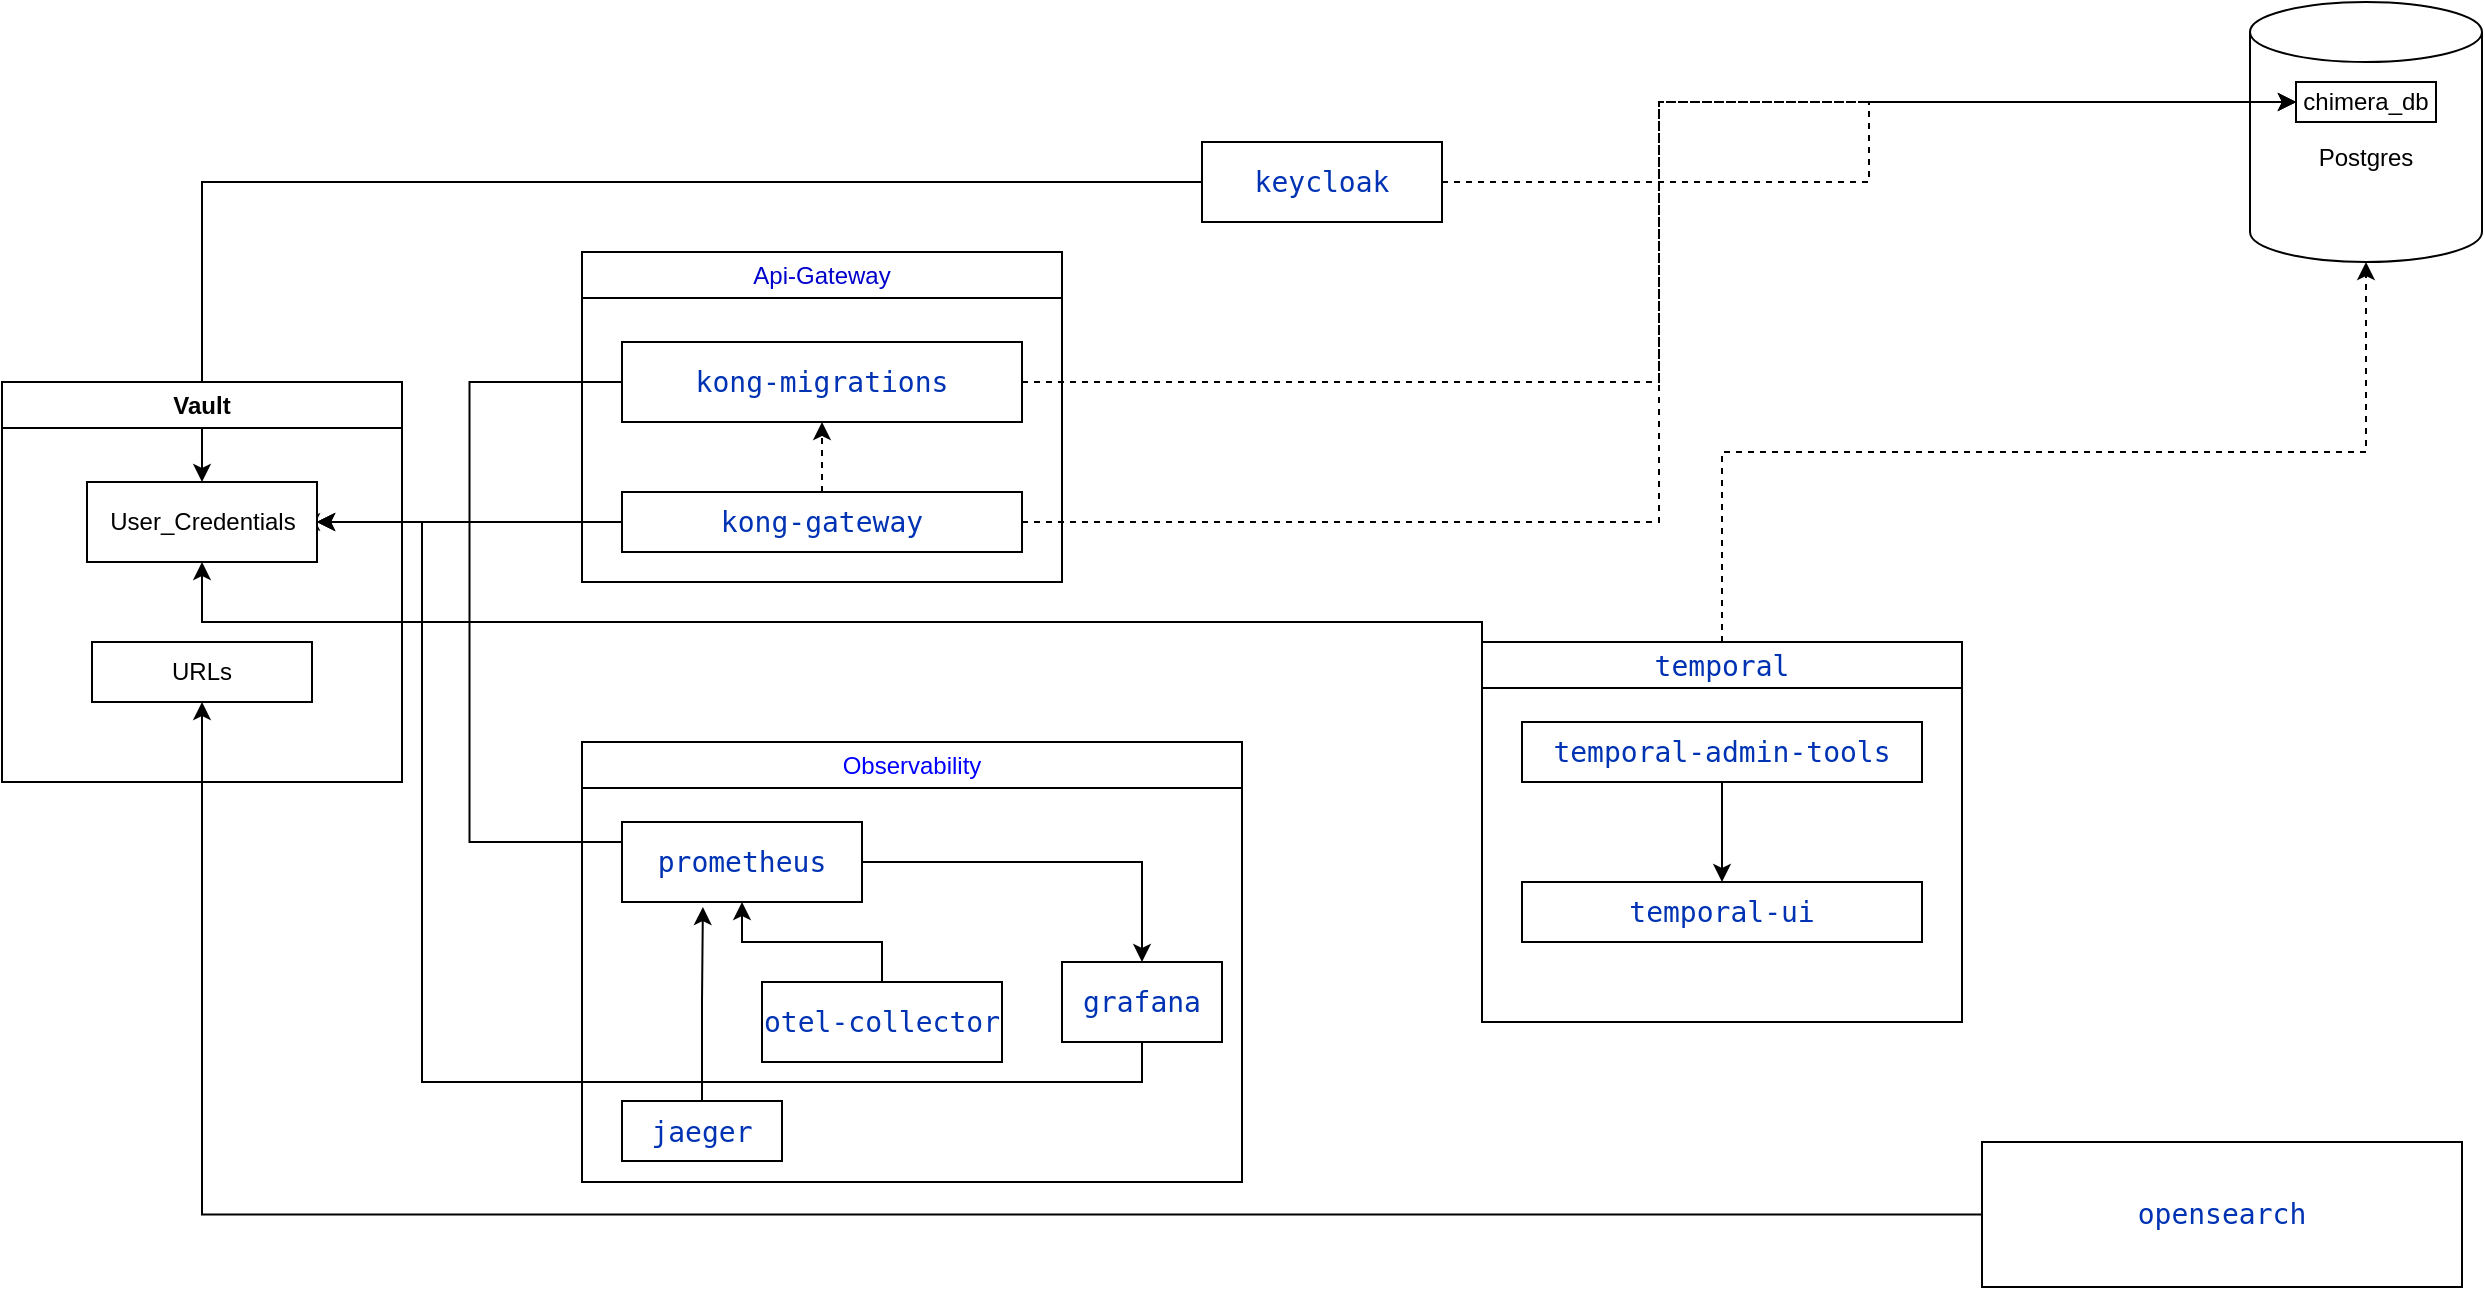 <mxfile version="26.0.16">
  <diagram name="Page-1" id="F5dg0ylDk_RJSr3__Lnu">
    <mxGraphModel dx="2267" dy="889" grid="1" gridSize="10" guides="1" tooltips="1" connect="1" arrows="1" fold="1" page="1" pageScale="1" pageWidth="827" pageHeight="1169" math="0" shadow="0">
      <root>
        <mxCell id="0" />
        <mxCell id="1" parent="0" />
        <mxCell id="vYYXMtTBXLeFyRnoxI34-2" value="Postgres" style="shape=cylinder3;whiteSpace=wrap;html=1;boundedLbl=1;backgroundOutline=1;size=15;" vertex="1" parent="1">
          <mxGeometry x="344" y="30" width="116" height="130" as="geometry" />
        </mxCell>
        <mxCell id="vYYXMtTBXLeFyRnoxI34-46" style="edgeStyle=orthogonalEdgeStyle;rounded=0;orthogonalLoop=1;jettySize=auto;html=1;exitX=0;exitY=0.5;exitDx=0;exitDy=0;" edge="1" parent="1" source="vYYXMtTBXLeFyRnoxI34-10" target="vYYXMtTBXLeFyRnoxI34-43">
          <mxGeometry relative="1" as="geometry" />
        </mxCell>
        <mxCell id="vYYXMtTBXLeFyRnoxI34-10" value="&lt;div style=&quot;text-align: start; background-color: rgb(255, 255, 255); color: rgb(8, 8, 8);&quot;&gt;&lt;pre style=&quot;font-family: &amp;quot;JetBrains Mono&amp;quot;, monospace; font-size: 10.5pt;&quot;&gt;&lt;span style=&quot;color: rgb(0, 51, 179);&quot;&gt;keycloak&lt;/span&gt;&lt;/pre&gt;&lt;/div&gt;" style="rounded=0;whiteSpace=wrap;html=1;" vertex="1" parent="1">
          <mxGeometry x="-180" y="100" width="120" height="40" as="geometry" />
        </mxCell>
        <mxCell id="vYYXMtTBXLeFyRnoxI34-40" style="edgeStyle=orthogonalEdgeStyle;rounded=0;orthogonalLoop=1;jettySize=auto;html=1;entryX=0.5;entryY=1;entryDx=0;entryDy=0;" edge="1" parent="1" source="vYYXMtTBXLeFyRnoxI34-13" target="vYYXMtTBXLeFyRnoxI34-42">
          <mxGeometry relative="1" as="geometry">
            <mxPoint x="-682.5" y="360" as="targetPoint" />
          </mxGeometry>
        </mxCell>
        <mxCell id="vYYXMtTBXLeFyRnoxI34-13" value="&lt;div style=&quot;text-align: start; background-color: rgb(255, 255, 255); color: rgb(8, 8, 8);&quot;&gt;&lt;pre style=&quot;font-family: &amp;quot;JetBrains Mono&amp;quot;, monospace; font-size: 10.5pt;&quot;&gt;&lt;span style=&quot;color: rgb(0, 51, 179);&quot;&gt;opensearch&lt;/span&gt;&lt;/pre&gt;&lt;/div&gt;" style="rounded=0;whiteSpace=wrap;html=1;" vertex="1" parent="1">
          <mxGeometry x="210" y="600" width="240" height="72.5" as="geometry" />
        </mxCell>
        <mxCell id="vYYXMtTBXLeFyRnoxI34-48" style="edgeStyle=orthogonalEdgeStyle;rounded=0;orthogonalLoop=1;jettySize=auto;html=1;exitX=0;exitY=0;exitDx=0;exitDy=0;entryX=0.5;entryY=1;entryDx=0;entryDy=0;" edge="1" parent="1" source="vYYXMtTBXLeFyRnoxI34-15" target="vYYXMtTBXLeFyRnoxI34-43">
          <mxGeometry relative="1" as="geometry">
            <Array as="points">
              <mxPoint x="-40" y="340" />
              <mxPoint x="-680" y="340" />
            </Array>
          </mxGeometry>
        </mxCell>
        <mxCell id="vYYXMtTBXLeFyRnoxI34-15" value="&lt;div style=&quot;font-weight: 400; text-align: start; background-color: rgb(255, 255, 255); color: rgb(8, 8, 8);&quot;&gt;&lt;pre style=&quot;font-family: &amp;quot;JetBrains Mono&amp;quot;, monospace; font-size: 10.5pt;&quot;&gt;&lt;span style=&quot;color: rgb(0, 51, 179);&quot;&gt;temporal&lt;/span&gt;&lt;/pre&gt;&lt;/div&gt;" style="swimlane;whiteSpace=wrap;html=1;" vertex="1" parent="1">
          <mxGeometry x="-40" y="350" width="240" height="190" as="geometry">
            <mxRectangle x="520" y="270" width="140" height="30" as="alternateBounds" />
          </mxGeometry>
        </mxCell>
        <mxCell id="vYYXMtTBXLeFyRnoxI34-20" value="" style="edgeStyle=orthogonalEdgeStyle;rounded=0;orthogonalLoop=1;jettySize=auto;html=1;" edge="1" parent="vYYXMtTBXLeFyRnoxI34-15" source="vYYXMtTBXLeFyRnoxI34-16" target="vYYXMtTBXLeFyRnoxI34-19">
          <mxGeometry relative="1" as="geometry" />
        </mxCell>
        <mxCell id="vYYXMtTBXLeFyRnoxI34-16" value="&lt;div style=&quot;text-align: start; background-color: rgb(255, 255, 255); color: rgb(8, 8, 8);&quot;&gt;&lt;pre style=&quot;font-family: &amp;quot;JetBrains Mono&amp;quot;, monospace; font-size: 10.5pt;&quot;&gt;&lt;span style=&quot;color: rgb(0, 51, 179);&quot;&gt;temporal-admin-tools&lt;/span&gt;&lt;/pre&gt;&lt;/div&gt;" style="rounded=0;whiteSpace=wrap;html=1;" vertex="1" parent="vYYXMtTBXLeFyRnoxI34-15">
          <mxGeometry x="20" y="40" width="200" height="30" as="geometry" />
        </mxCell>
        <mxCell id="vYYXMtTBXLeFyRnoxI34-19" value="&lt;div style=&quot;text-align: start; background-color: rgb(255, 255, 255); color: rgb(8, 8, 8);&quot;&gt;&lt;pre style=&quot;font-family: &amp;quot;JetBrains Mono&amp;quot;, monospace; font-size: 10.5pt;&quot;&gt;&lt;span style=&quot;color: rgb(0, 51, 179);&quot;&gt;temporal-ui&lt;/span&gt;&lt;/pre&gt;&lt;/div&gt;" style="whiteSpace=wrap;html=1;rounded=0;" vertex="1" parent="vYYXMtTBXLeFyRnoxI34-15">
          <mxGeometry x="20" y="120" width="200" height="30" as="geometry" />
        </mxCell>
        <mxCell id="vYYXMtTBXLeFyRnoxI34-21" value="&lt;span style=&quot;color: light-dark(rgb(0, 0, 204), rgb(237, 237, 237)); font-weight: normal;&quot;&gt;Api-Gateway&lt;/span&gt;" style="swimlane;whiteSpace=wrap;html=1;" vertex="1" parent="1">
          <mxGeometry x="-490" y="155" width="240" height="165" as="geometry" />
        </mxCell>
        <mxCell id="vYYXMtTBXLeFyRnoxI34-5" value="&lt;div style=&quot;text-align: start; background-color: rgb(255, 255, 255); color: rgb(8, 8, 8);&quot;&gt;&lt;pre style=&quot;font-family: &amp;quot;JetBrains Mono&amp;quot;, monospace; font-size: 10.5pt;&quot;&gt;&lt;span style=&quot;color: rgb(0, 51, 179);&quot;&gt;kong-migrations&lt;/span&gt;&lt;/pre&gt;&lt;/div&gt;" style="rounded=0;whiteSpace=wrap;html=1;" vertex="1" parent="vYYXMtTBXLeFyRnoxI34-21">
          <mxGeometry x="20" y="45" width="200" height="40" as="geometry" />
        </mxCell>
        <mxCell id="vYYXMtTBXLeFyRnoxI34-45" style="edgeStyle=orthogonalEdgeStyle;rounded=0;orthogonalLoop=1;jettySize=auto;html=1;exitX=0;exitY=0.5;exitDx=0;exitDy=0;" edge="1" parent="vYYXMtTBXLeFyRnoxI34-21" source="vYYXMtTBXLeFyRnoxI34-4">
          <mxGeometry relative="1" as="geometry">
            <mxPoint x="-140" y="135" as="targetPoint" />
          </mxGeometry>
        </mxCell>
        <mxCell id="vYYXMtTBXLeFyRnoxI34-4" value="&lt;div style=&quot;text-align: start; background-color: rgb(255, 255, 255); color: rgb(8, 8, 8);&quot;&gt;&lt;pre style=&quot;font-family: &amp;quot;JetBrains Mono&amp;quot;, monospace; font-size: 10.5pt;&quot;&gt;&lt;span style=&quot;color: rgb(0, 51, 179);&quot;&gt;kong-gateway&lt;/span&gt;&lt;/pre&gt;&lt;/div&gt;" style="rounded=0;whiteSpace=wrap;html=1;" vertex="1" parent="vYYXMtTBXLeFyRnoxI34-21">
          <mxGeometry x="20" y="120" width="200" height="30" as="geometry" />
        </mxCell>
        <mxCell id="vYYXMtTBXLeFyRnoxI34-6" value="" style="endArrow=classic;html=1;rounded=0;entryX=0.5;entryY=1;entryDx=0;entryDy=0;exitX=0.5;exitY=0;exitDx=0;exitDy=0;dashed=1;" edge="1" parent="vYYXMtTBXLeFyRnoxI34-21" source="vYYXMtTBXLeFyRnoxI34-4" target="vYYXMtTBXLeFyRnoxI34-5">
          <mxGeometry width="50" height="50" relative="1" as="geometry">
            <mxPoint x="-330" y="139" as="sourcePoint" />
            <mxPoint x="-310" y="90" as="targetPoint" />
          </mxGeometry>
        </mxCell>
        <mxCell id="vYYXMtTBXLeFyRnoxI34-22" value="&lt;span style=&quot;font-weight: normal; color: rgb(0, 0, 255);&quot;&gt;Observability&lt;/span&gt;" style="swimlane;whiteSpace=wrap;html=1;" vertex="1" parent="1">
          <mxGeometry x="-490" y="400" width="330" height="220" as="geometry" />
        </mxCell>
        <mxCell id="vYYXMtTBXLeFyRnoxI34-27" style="edgeStyle=orthogonalEdgeStyle;rounded=0;orthogonalLoop=1;jettySize=auto;html=1;exitX=1;exitY=0.5;exitDx=0;exitDy=0;" edge="1" parent="vYYXMtTBXLeFyRnoxI34-22" source="vYYXMtTBXLeFyRnoxI34-8" target="vYYXMtTBXLeFyRnoxI34-7">
          <mxGeometry relative="1" as="geometry" />
        </mxCell>
        <mxCell id="vYYXMtTBXLeFyRnoxI34-8" value="&lt;div style=&quot;text-align: start; background-color: rgb(255, 255, 255); color: rgb(8, 8, 8);&quot;&gt;&lt;pre style=&quot;font-family: &amp;quot;JetBrains Mono&amp;quot;, monospace; font-size: 10.5pt;&quot;&gt;&lt;span style=&quot;color: rgb(0, 51, 179);&quot;&gt;prometheus&lt;/span&gt;&lt;/pre&gt;&lt;/div&gt;" style="rounded=0;whiteSpace=wrap;html=1;" vertex="1" parent="vYYXMtTBXLeFyRnoxI34-22">
          <mxGeometry x="20" y="40" width="120" height="40" as="geometry" />
        </mxCell>
        <mxCell id="vYYXMtTBXLeFyRnoxI34-12" value="&lt;div style=&quot;text-align: start; background-color: rgb(255, 255, 255); color: rgb(8, 8, 8);&quot;&gt;&lt;pre style=&quot;font-family: &amp;quot;JetBrains Mono&amp;quot;, monospace; font-size: 10.5pt;&quot;&gt;&lt;span style=&quot;color: rgb(0, 51, 179);&quot;&gt;jaeger&lt;/span&gt;&lt;/pre&gt;&lt;/div&gt;" style="rounded=0;whiteSpace=wrap;html=1;" vertex="1" parent="vYYXMtTBXLeFyRnoxI34-22">
          <mxGeometry x="20" y="179.5" width="80" height="30" as="geometry" />
        </mxCell>
        <mxCell id="vYYXMtTBXLeFyRnoxI34-7" value="&lt;div style=&quot;text-align: start; background-color: rgb(255, 255, 255); color: rgb(8, 8, 8);&quot;&gt;&lt;pre style=&quot;font-family: &amp;quot;JetBrains Mono&amp;quot;, monospace; font-size: 10.5pt;&quot;&gt;&lt;span style=&quot;color: rgb(0, 51, 179);&quot;&gt;grafana&lt;/span&gt;&lt;/pre&gt;&lt;/div&gt;" style="rounded=0;whiteSpace=wrap;html=1;" vertex="1" parent="vYYXMtTBXLeFyRnoxI34-22">
          <mxGeometry x="240" y="110" width="80" height="40" as="geometry" />
        </mxCell>
        <mxCell id="vYYXMtTBXLeFyRnoxI34-26" value="" style="edgeStyle=orthogonalEdgeStyle;rounded=0;orthogonalLoop=1;jettySize=auto;html=1;" edge="1" parent="vYYXMtTBXLeFyRnoxI34-22" source="vYYXMtTBXLeFyRnoxI34-9" target="vYYXMtTBXLeFyRnoxI34-8">
          <mxGeometry relative="1" as="geometry" />
        </mxCell>
        <mxCell id="vYYXMtTBXLeFyRnoxI34-9" value="&lt;div style=&quot;text-align: start; background-color: rgb(255, 255, 255); color: rgb(8, 8, 8);&quot;&gt;&lt;pre style=&quot;font-family: &amp;quot;JetBrains Mono&amp;quot;, monospace; font-size: 10.5pt;&quot;&gt;&lt;span style=&quot;color: rgb(0, 51, 179);&quot;&gt;otel-collector&lt;/span&gt;&lt;/pre&gt;&lt;/div&gt;" style="rounded=0;whiteSpace=wrap;html=1;" vertex="1" parent="vYYXMtTBXLeFyRnoxI34-22">
          <mxGeometry x="90" y="120" width="120" height="40" as="geometry" />
        </mxCell>
        <mxCell id="vYYXMtTBXLeFyRnoxI34-29" style="edgeStyle=orthogonalEdgeStyle;rounded=0;orthogonalLoop=1;jettySize=auto;html=1;exitX=0.5;exitY=0;exitDx=0;exitDy=0;entryX=0.337;entryY=1.063;entryDx=0;entryDy=0;entryPerimeter=0;" edge="1" parent="vYYXMtTBXLeFyRnoxI34-22" source="vYYXMtTBXLeFyRnoxI34-12" target="vYYXMtTBXLeFyRnoxI34-8">
          <mxGeometry relative="1" as="geometry" />
        </mxCell>
        <mxCell id="vYYXMtTBXLeFyRnoxI34-31" style="edgeStyle=orthogonalEdgeStyle;rounded=0;orthogonalLoop=1;jettySize=auto;html=1;exitX=0.5;exitY=0;exitDx=0;exitDy=0;entryX=0.5;entryY=1;entryDx=0;entryDy=0;entryPerimeter=0;endArrow=classic;endFill=1;dashed=1;" edge="1" parent="1" source="vYYXMtTBXLeFyRnoxI34-15" target="vYYXMtTBXLeFyRnoxI34-2">
          <mxGeometry relative="1" as="geometry" />
        </mxCell>
        <mxCell id="vYYXMtTBXLeFyRnoxI34-34" style="edgeStyle=orthogonalEdgeStyle;rounded=0;orthogonalLoop=1;jettySize=auto;html=1;exitX=1;exitY=0.5;exitDx=0;exitDy=0;entryX=0;entryY=0.5;entryDx=0;entryDy=0;dashed=1;" edge="1" parent="1" source="vYYXMtTBXLeFyRnoxI34-5" target="vYYXMtTBXLeFyRnoxI34-35">
          <mxGeometry relative="1" as="geometry" />
        </mxCell>
        <mxCell id="vYYXMtTBXLeFyRnoxI34-35" value="chimera_db" style="rounded=0;whiteSpace=wrap;html=1;" vertex="1" parent="1">
          <mxGeometry x="367" y="70" width="70" height="20" as="geometry" />
        </mxCell>
        <mxCell id="vYYXMtTBXLeFyRnoxI34-36" style="edgeStyle=orthogonalEdgeStyle;rounded=0;orthogonalLoop=1;jettySize=auto;html=1;exitX=1;exitY=0.5;exitDx=0;exitDy=0;entryX=0;entryY=0.5;entryDx=0;entryDy=0;dashed=1;" edge="1" parent="1" source="vYYXMtTBXLeFyRnoxI34-4" target="vYYXMtTBXLeFyRnoxI34-35">
          <mxGeometry relative="1" as="geometry" />
        </mxCell>
        <mxCell id="vYYXMtTBXLeFyRnoxI34-37" style="edgeStyle=orthogonalEdgeStyle;rounded=0;orthogonalLoop=1;jettySize=auto;html=1;entryX=0;entryY=0.5;entryDx=0;entryDy=0;dashed=1;" edge="1" parent="1" source="vYYXMtTBXLeFyRnoxI34-10" target="vYYXMtTBXLeFyRnoxI34-35">
          <mxGeometry relative="1" as="geometry" />
        </mxCell>
        <mxCell id="vYYXMtTBXLeFyRnoxI34-41" value="Vault" style="swimlane;whiteSpace=wrap;html=1;" vertex="1" parent="1">
          <mxGeometry x="-780" y="220" width="200" height="200" as="geometry" />
        </mxCell>
        <mxCell id="vYYXMtTBXLeFyRnoxI34-42" value="URLs" style="rounded=0;whiteSpace=wrap;html=1;" vertex="1" parent="vYYXMtTBXLeFyRnoxI34-41">
          <mxGeometry x="45" y="130" width="110" height="30" as="geometry" />
        </mxCell>
        <mxCell id="vYYXMtTBXLeFyRnoxI34-43" value="User_Credentials" style="rounded=0;whiteSpace=wrap;html=1;" vertex="1" parent="vYYXMtTBXLeFyRnoxI34-41">
          <mxGeometry x="42.5" y="50" width="115" height="40" as="geometry" />
        </mxCell>
        <mxCell id="vYYXMtTBXLeFyRnoxI34-44" style="edgeStyle=orthogonalEdgeStyle;rounded=0;orthogonalLoop=1;jettySize=auto;html=1;exitX=0;exitY=0.5;exitDx=0;exitDy=0;entryX=1;entryY=0.5;entryDx=0;entryDy=0;" edge="1" parent="1" source="vYYXMtTBXLeFyRnoxI34-5" target="vYYXMtTBXLeFyRnoxI34-43">
          <mxGeometry relative="1" as="geometry" />
        </mxCell>
        <mxCell id="vYYXMtTBXLeFyRnoxI34-49" style="edgeStyle=orthogonalEdgeStyle;rounded=0;orthogonalLoop=1;jettySize=auto;html=1;exitX=0;exitY=0.25;exitDx=0;exitDy=0;entryX=1;entryY=0.5;entryDx=0;entryDy=0;" edge="1" parent="1" source="vYYXMtTBXLeFyRnoxI34-8" target="vYYXMtTBXLeFyRnoxI34-43">
          <mxGeometry relative="1" as="geometry" />
        </mxCell>
        <mxCell id="vYYXMtTBXLeFyRnoxI34-50" style="edgeStyle=orthogonalEdgeStyle;rounded=0;orthogonalLoop=1;jettySize=auto;html=1;exitX=0.5;exitY=1;exitDx=0;exitDy=0;entryX=1;entryY=0.5;entryDx=0;entryDy=0;" edge="1" parent="1" source="vYYXMtTBXLeFyRnoxI34-7" target="vYYXMtTBXLeFyRnoxI34-43">
          <mxGeometry relative="1" as="geometry">
            <mxPoint x="-590" y="300" as="targetPoint" />
            <Array as="points">
              <mxPoint x="-210" y="570" />
              <mxPoint x="-570" y="570" />
              <mxPoint x="-570" y="290" />
            </Array>
          </mxGeometry>
        </mxCell>
      </root>
    </mxGraphModel>
  </diagram>
</mxfile>
